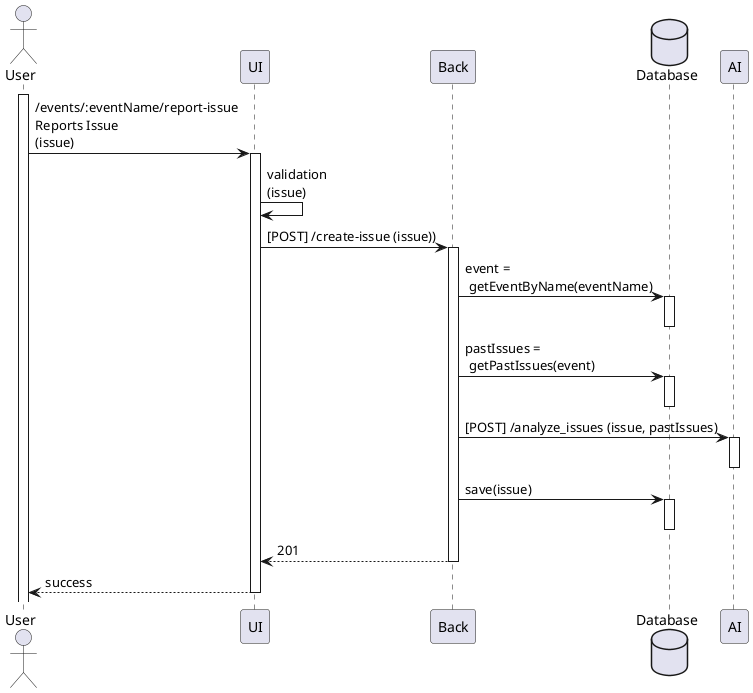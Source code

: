 @startuml

actor User as user
participant UI as ui
participant Back as back
database Database as db
participant AI as ai


activate user

user -> ui : /events/:eventName/report-issue\nReports Issue \n(issue)

activate ui

ui -> ui : validation\n(issue)

ui -> back : [POST] /create-issue (issue))

activate back

back -> db: event =\n getEventByName(eventName)
activate db
deactivate db

back -> db: pastIssues =\n getPastIssues(event)
activate db
deactivate db

back -> ai : [POST] /analyze_issues (issue, pastIssues)

activate ai
deactivate ai

back -> db : save(issue)

activate db
deactivate db

back --> ui : 201
deactivate back

ui --> user : success
deactivate ui


@enduml